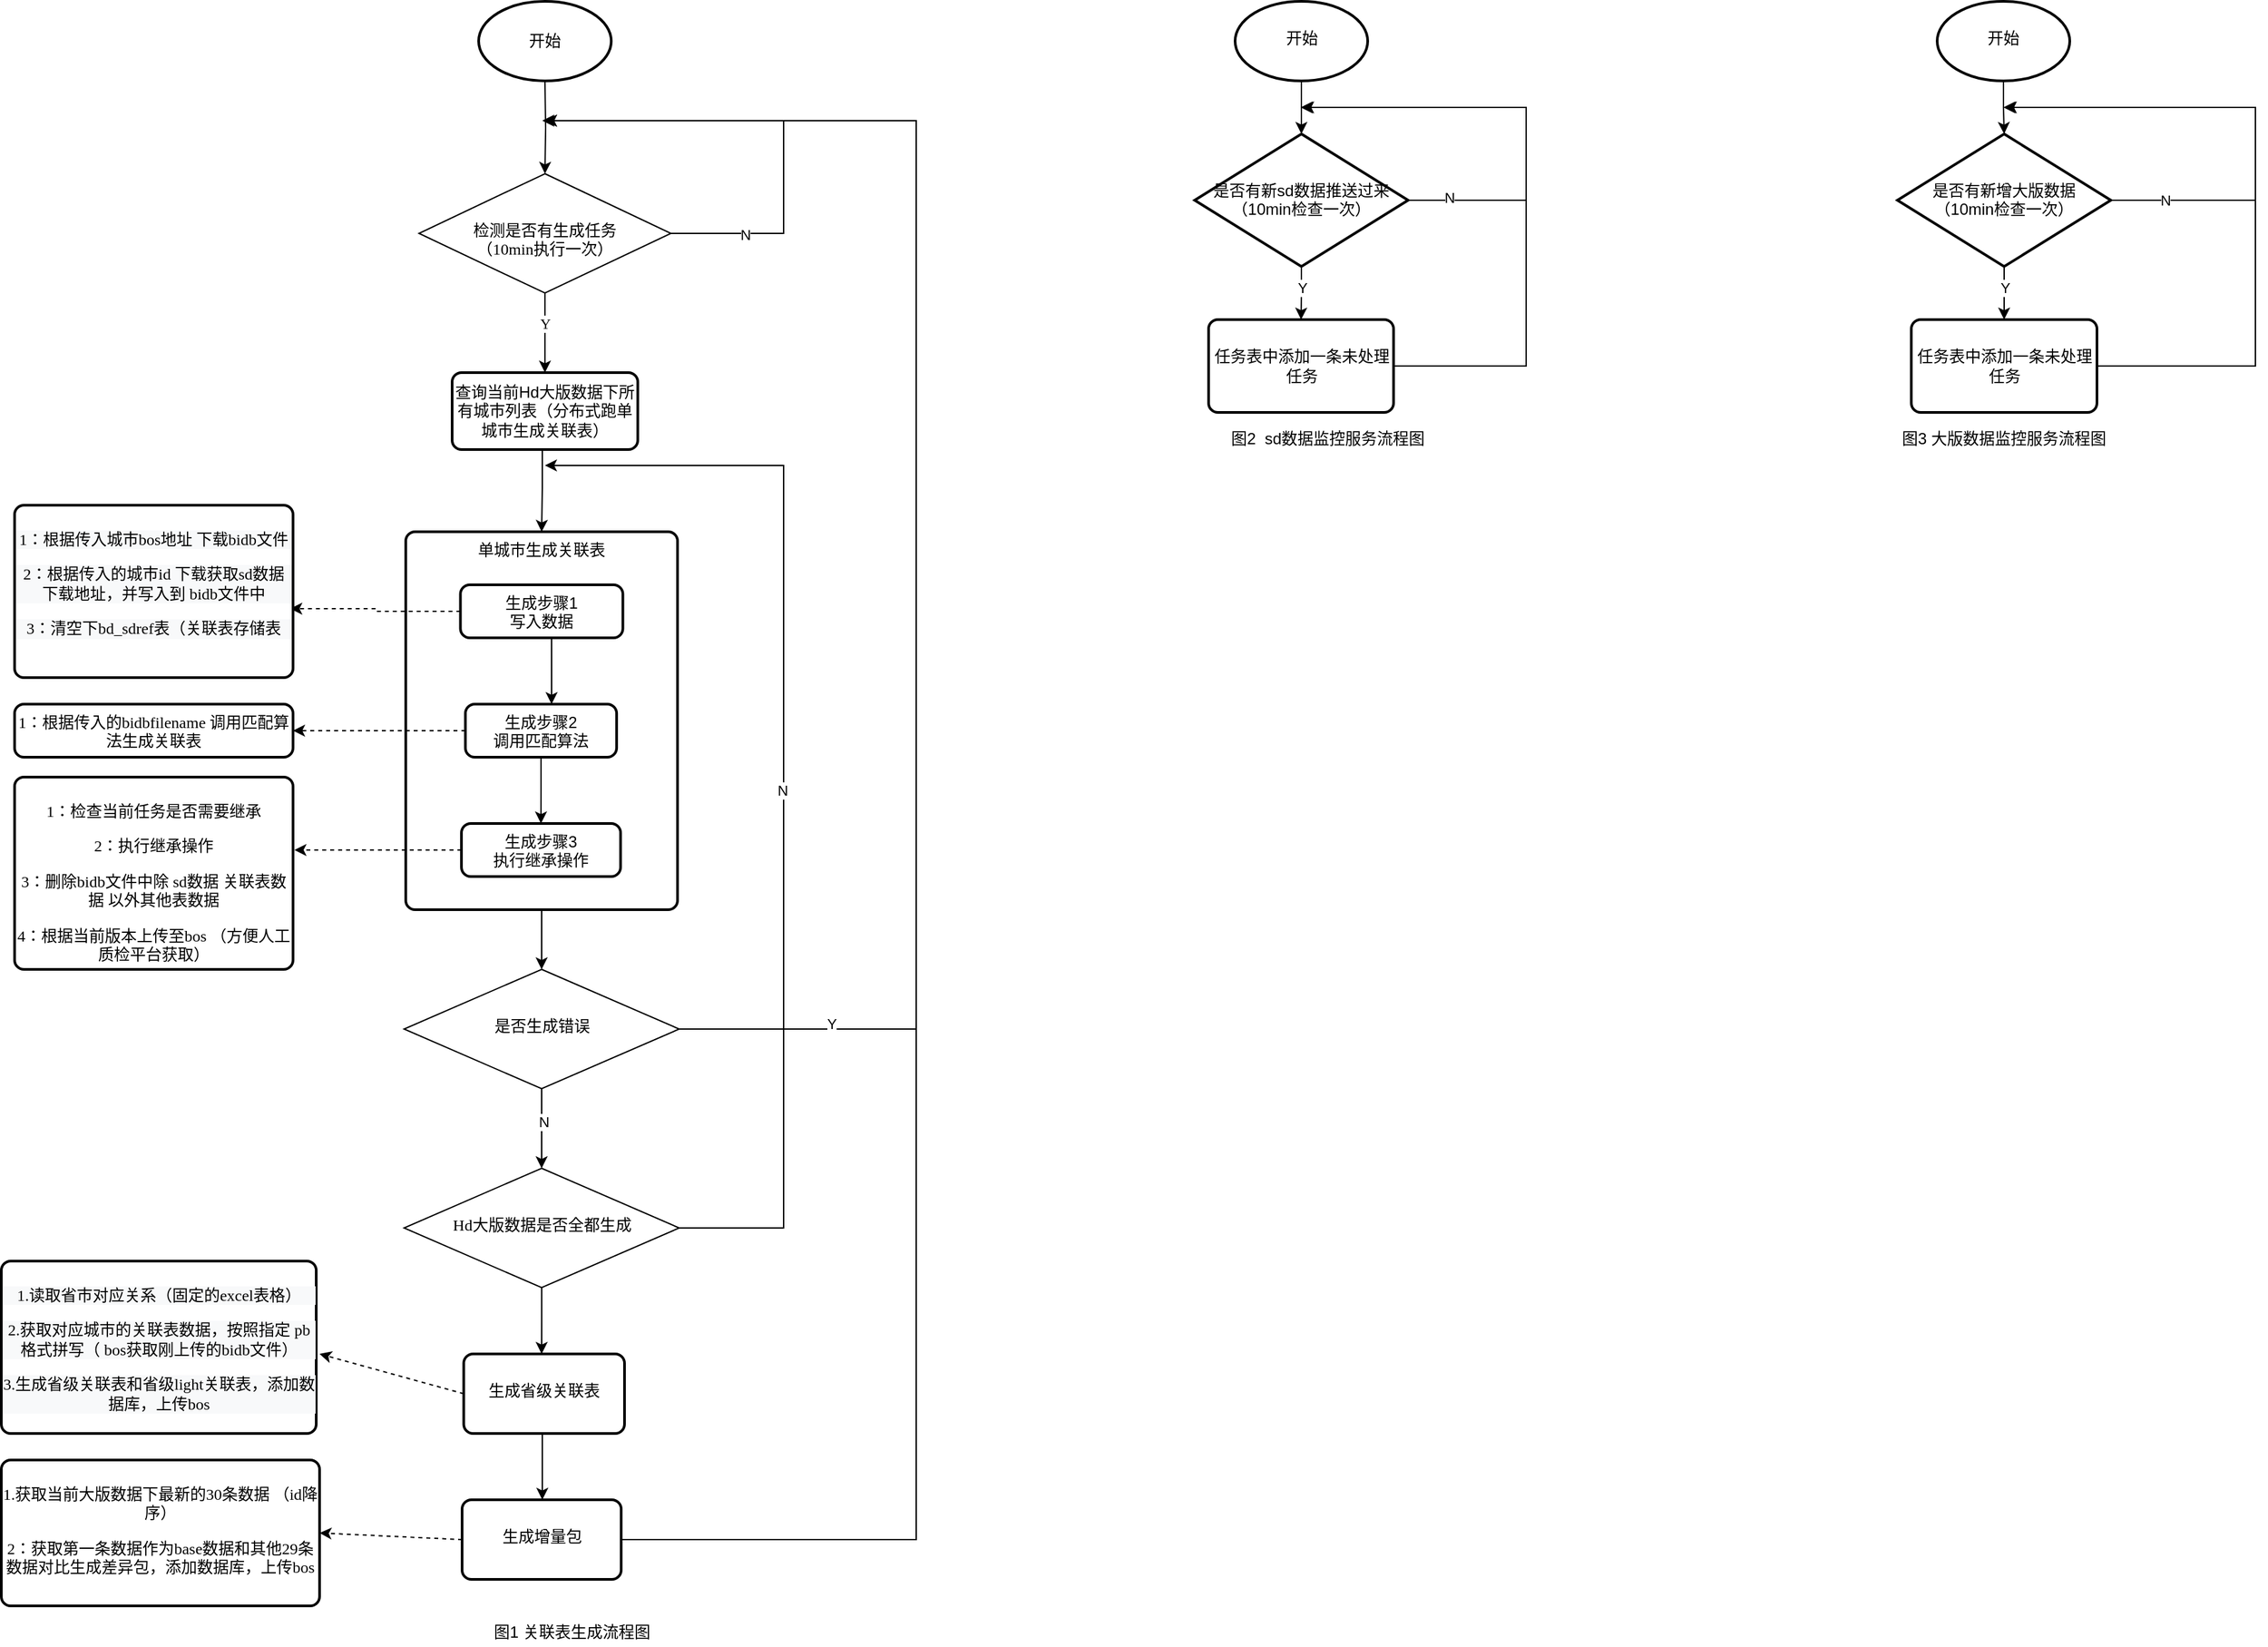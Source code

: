 <mxfile version="15.6.0" type="github">
  <diagram id="X5KQz3rxx_h_TQ3K8cYE" name="Page-1">
    <mxGraphModel dx="1613" dy="468" grid="1" gridSize="10" guides="1" tooltips="1" connect="1" arrows="1" fold="1" page="1" pageScale="1" pageWidth="827" pageHeight="1169" background="#ffffff" math="0" shadow="0">
      <root>
        <mxCell id="0" />
        <mxCell id="1" parent="0" />
        <mxCell id="eWdhQGMyC3yhiPP8geCY-25" value="" style="edgeStyle=orthogonalEdgeStyle;rounded=0;orthogonalLoop=1;jettySize=auto;html=1;fontFamily=Verdana;" parent="1" target="eWdhQGMyC3yhiPP8geCY-24" edge="1">
          <mxGeometry relative="1" as="geometry">
            <mxPoint x="-310" y="230" as="sourcePoint" />
          </mxGeometry>
        </mxCell>
        <mxCell id="wXMktmDXNLtLzAhjk9bb-2" style="edgeStyle=orthogonalEdgeStyle;rounded=0;orthogonalLoop=1;jettySize=auto;html=1;exitX=1;exitY=0.5;exitDx=0;exitDy=0;" edge="1" parent="1" source="eWdhQGMyC3yhiPP8geCY-24">
          <mxGeometry relative="1" as="geometry">
            <mxPoint x="-310" y="260" as="targetPoint" />
            <Array as="points">
              <mxPoint x="-130" y="345" />
              <mxPoint x="-130" y="260" />
            </Array>
          </mxGeometry>
        </mxCell>
        <mxCell id="wXMktmDXNLtLzAhjk9bb-3" value="N" style="edgeLabel;html=1;align=center;verticalAlign=middle;resizable=0;points=[];" vertex="1" connectable="0" parent="wXMktmDXNLtLzAhjk9bb-2">
          <mxGeometry x="-0.68" y="-1" relative="1" as="geometry">
            <mxPoint as="offset" />
          </mxGeometry>
        </mxCell>
        <mxCell id="eWdhQGMyC3yhiPP8geCY-24" value="&lt;br&gt;&lt;br&gt;检测是否有生成任务&lt;br&gt;（10min执行一次）" style="rhombus;whiteSpace=wrap;html=1;rounded=0;fontFamily=Verdana;verticalAlign=top;" parent="1" vertex="1">
          <mxGeometry x="-405" y="300" width="190" height="90" as="geometry" />
        </mxCell>
        <mxCell id="eWdhQGMyC3yhiPP8geCY-30" value="" style="endArrow=classic;html=1;rounded=0;fontFamily=Verdana;entryX=0.5;entryY=0;entryDx=0;entryDy=0;exitX=0.5;exitY=1;exitDx=0;exitDy=0;" parent="1" source="eWdhQGMyC3yhiPP8geCY-24" edge="1">
          <mxGeometry width="50" height="50" relative="1" as="geometry">
            <mxPoint x="-360" y="440" as="sourcePoint" />
            <mxPoint x="-310" y="450" as="targetPoint" />
          </mxGeometry>
        </mxCell>
        <mxCell id="eWdhQGMyC3yhiPP8geCY-32" value="Y" style="edgeLabel;html=1;align=center;verticalAlign=middle;resizable=0;points=[];fontFamily=Verdana;" parent="eWdhQGMyC3yhiPP8geCY-30" vertex="1" connectable="0">
          <mxGeometry x="-0.256" relative="1" as="geometry">
            <mxPoint as="offset" />
          </mxGeometry>
        </mxCell>
        <mxCell id="wXMktmDXNLtLzAhjk9bb-1" value="开始" style="strokeWidth=2;html=1;shape=mxgraph.flowchart.start_1;whiteSpace=wrap;" vertex="1" parent="1">
          <mxGeometry x="-360" y="170" width="100" height="60" as="geometry" />
        </mxCell>
        <mxCell id="wXMktmDXNLtLzAhjk9bb-18" style="edgeStyle=orthogonalEdgeStyle;rounded=0;orthogonalLoop=1;jettySize=auto;html=1;exitX=0.5;exitY=1;exitDx=0;exitDy=0;entryX=0.5;entryY=0;entryDx=0;entryDy=0;" edge="1" parent="1" source="wXMktmDXNLtLzAhjk9bb-4" target="wXMktmDXNLtLzAhjk9bb-5">
          <mxGeometry relative="1" as="geometry">
            <Array as="points">
              <mxPoint x="-312" y="508" />
              <mxPoint x="-312" y="537" />
            </Array>
          </mxGeometry>
        </mxCell>
        <mxCell id="wXMktmDXNLtLzAhjk9bb-4" value="查询当前Hd大版数据下所有城市列表（分布式跑单城市生成关联表）" style="rounded=1;whiteSpace=wrap;html=1;absoluteArcSize=1;arcSize=14;strokeWidth=2;" vertex="1" parent="1">
          <mxGeometry x="-380" y="450" width="140" height="58" as="geometry" />
        </mxCell>
        <mxCell id="wXMktmDXNLtLzAhjk9bb-24" style="edgeStyle=orthogonalEdgeStyle;rounded=0;orthogonalLoop=1;jettySize=auto;html=1;exitX=0.5;exitY=1;exitDx=0;exitDy=0;entryX=0.5;entryY=0;entryDx=0;entryDy=0;" edge="1" parent="1" source="wXMktmDXNLtLzAhjk9bb-5" target="wXMktmDXNLtLzAhjk9bb-19">
          <mxGeometry relative="1" as="geometry" />
        </mxCell>
        <mxCell id="wXMktmDXNLtLzAhjk9bb-5" value="单城市生成关联表" style="rounded=1;whiteSpace=wrap;html=1;absoluteArcSize=1;arcSize=14;strokeWidth=2;verticalAlign=top;" vertex="1" parent="1">
          <mxGeometry x="-415" y="570" width="205" height="285" as="geometry" />
        </mxCell>
        <mxCell id="wXMktmDXNLtLzAhjk9bb-88" style="edgeStyle=orthogonalEdgeStyle;rounded=0;orthogonalLoop=1;jettySize=auto;html=1;exitX=0;exitY=0.5;exitDx=0;exitDy=0;entryX=0.99;entryY=0.6;entryDx=0;entryDy=0;entryPerimeter=0;dashed=1;" edge="1" parent="1" source="wXMktmDXNLtLzAhjk9bb-6" target="wXMktmDXNLtLzAhjk9bb-86">
          <mxGeometry relative="1" as="geometry">
            <Array as="points">
              <mxPoint x="-437" y="630" />
              <mxPoint x="-437" y="628" />
            </Array>
          </mxGeometry>
        </mxCell>
        <mxCell id="wXMktmDXNLtLzAhjk9bb-6" value="生成步骤1&lt;br&gt;写入数据" style="rounded=1;whiteSpace=wrap;html=1;absoluteArcSize=1;arcSize=14;strokeWidth=2;verticalAlign=top;" vertex="1" parent="1">
          <mxGeometry x="-373.75" y="610" width="122.5" height="40" as="geometry" />
        </mxCell>
        <mxCell id="wXMktmDXNLtLzAhjk9bb-15" value="" style="edgeStyle=orthogonalEdgeStyle;rounded=0;orthogonalLoop=1;jettySize=auto;html=1;" edge="1" parent="1" source="wXMktmDXNLtLzAhjk9bb-8" target="wXMktmDXNLtLzAhjk9bb-9">
          <mxGeometry relative="1" as="geometry" />
        </mxCell>
        <mxCell id="wXMktmDXNLtLzAhjk9bb-8" value="生成步骤2&lt;br&gt;调用匹配算法" style="rounded=1;whiteSpace=wrap;html=1;absoluteArcSize=1;arcSize=14;strokeWidth=2;verticalAlign=top;" vertex="1" parent="1">
          <mxGeometry x="-370" y="700" width="114.06" height="40" as="geometry" />
        </mxCell>
        <mxCell id="wXMktmDXNLtLzAhjk9bb-9" value="生成步骤3&lt;br&gt;执行继承操作" style="rounded=1;whiteSpace=wrap;html=1;absoluteArcSize=1;arcSize=14;strokeWidth=2;verticalAlign=top;" vertex="1" parent="1">
          <mxGeometry x="-372.97" y="790" width="120" height="40" as="geometry" />
        </mxCell>
        <mxCell id="wXMktmDXNLtLzAhjk9bb-14" value="" style="edgeStyle=orthogonalEdgeStyle;rounded=0;orthogonalLoop=1;jettySize=auto;html=1;fontFamily=Verdana;exitX=0.561;exitY=0.975;exitDx=0;exitDy=0;exitPerimeter=0;" edge="1" parent="1" source="wXMktmDXNLtLzAhjk9bb-6">
          <mxGeometry relative="1" as="geometry">
            <mxPoint x="-300" y="240" as="sourcePoint" />
            <mxPoint x="-305" y="700" as="targetPoint" />
            <Array as="points" />
          </mxGeometry>
        </mxCell>
        <mxCell id="wXMktmDXNLtLzAhjk9bb-22" style="edgeStyle=orthogonalEdgeStyle;rounded=0;orthogonalLoop=1;jettySize=auto;html=1;exitX=1;exitY=0.5;exitDx=0;exitDy=0;" edge="1" parent="1" source="wXMktmDXNLtLzAhjk9bb-19">
          <mxGeometry relative="1" as="geometry">
            <mxPoint x="-310" y="260" as="targetPoint" />
            <Array as="points">
              <mxPoint x="-30" y="945" />
              <mxPoint x="-30" y="260" />
            </Array>
          </mxGeometry>
        </mxCell>
        <mxCell id="wXMktmDXNLtLzAhjk9bb-23" value="Y" style="edgeLabel;html=1;align=center;verticalAlign=middle;resizable=0;points=[];" vertex="1" connectable="0" parent="wXMktmDXNLtLzAhjk9bb-22">
          <mxGeometry x="-0.801" y="4" relative="1" as="geometry">
            <mxPoint as="offset" />
          </mxGeometry>
        </mxCell>
        <mxCell id="wXMktmDXNLtLzAhjk9bb-29" value="" style="edgeStyle=orthogonalEdgeStyle;rounded=0;orthogonalLoop=1;jettySize=auto;html=1;" edge="1" parent="1" source="wXMktmDXNLtLzAhjk9bb-19" target="wXMktmDXNLtLzAhjk9bb-25">
          <mxGeometry relative="1" as="geometry" />
        </mxCell>
        <mxCell id="wXMktmDXNLtLzAhjk9bb-41" value="N" style="edgeLabel;html=1;align=center;verticalAlign=middle;resizable=0;points=[];" vertex="1" connectable="0" parent="wXMktmDXNLtLzAhjk9bb-29">
          <mxGeometry x="-0.167" y="1" relative="1" as="geometry">
            <mxPoint as="offset" />
          </mxGeometry>
        </mxCell>
        <mxCell id="wXMktmDXNLtLzAhjk9bb-19" value="&lt;br&gt;&lt;br&gt;是否生成错误" style="rhombus;whiteSpace=wrap;html=1;rounded=0;fontFamily=Verdana;verticalAlign=top;" vertex="1" parent="1">
          <mxGeometry x="-416.25" y="900" width="207.5" height="90" as="geometry" />
        </mxCell>
        <mxCell id="wXMktmDXNLtLzAhjk9bb-26" style="edgeStyle=orthogonalEdgeStyle;rounded=0;orthogonalLoop=1;jettySize=auto;html=1;exitX=1;exitY=0.5;exitDx=0;exitDy=0;" edge="1" parent="1" source="wXMktmDXNLtLzAhjk9bb-25">
          <mxGeometry relative="1" as="geometry">
            <mxPoint x="-310" y="520" as="targetPoint" />
            <Array as="points">
              <mxPoint x="-130" y="1095" />
              <mxPoint x="-130" y="520" />
            </Array>
          </mxGeometry>
        </mxCell>
        <mxCell id="wXMktmDXNLtLzAhjk9bb-28" value="N" style="edgeLabel;html=1;align=center;verticalAlign=middle;resizable=0;points=[];" vertex="1" connectable="0" parent="wXMktmDXNLtLzAhjk9bb-26">
          <mxGeometry x="-0.018" y="1" relative="1" as="geometry">
            <mxPoint as="offset" />
          </mxGeometry>
        </mxCell>
        <mxCell id="wXMktmDXNLtLzAhjk9bb-35" style="edgeStyle=orthogonalEdgeStyle;rounded=0;orthogonalLoop=1;jettySize=auto;html=1;" edge="1" parent="1" source="wXMktmDXNLtLzAhjk9bb-25">
          <mxGeometry relative="1" as="geometry">
            <mxPoint x="-312.5" y="1190" as="targetPoint" />
          </mxGeometry>
        </mxCell>
        <mxCell id="wXMktmDXNLtLzAhjk9bb-25" value="&lt;br&gt;&lt;br&gt;Hd大版数据是否全都生成" style="rhombus;whiteSpace=wrap;html=1;rounded=0;fontFamily=Verdana;verticalAlign=top;" vertex="1" parent="1">
          <mxGeometry x="-416.25" y="1050" width="207.5" height="90" as="geometry" />
        </mxCell>
        <mxCell id="wXMktmDXNLtLzAhjk9bb-37" value="" style="edgeStyle=orthogonalEdgeStyle;rounded=0;orthogonalLoop=1;jettySize=auto;html=1;" edge="1" parent="1" source="wXMktmDXNLtLzAhjk9bb-31" target="wXMktmDXNLtLzAhjk9bb-32">
          <mxGeometry relative="1" as="geometry">
            <Array as="points">
              <mxPoint x="-312" y="1290" />
              <mxPoint x="-312" y="1290" />
            </Array>
          </mxGeometry>
        </mxCell>
        <mxCell id="wXMktmDXNLtLzAhjk9bb-31" value="&lt;br&gt;生成省级关联表" style="rounded=1;whiteSpace=wrap;html=1;absoluteArcSize=1;arcSize=14;strokeWidth=2;verticalAlign=top;" vertex="1" parent="1">
          <mxGeometry x="-371.25" y="1190" width="121.25" height="60" as="geometry" />
        </mxCell>
        <mxCell id="wXMktmDXNLtLzAhjk9bb-32" value="&lt;br&gt;生成增量包" style="rounded=1;whiteSpace=wrap;html=1;absoluteArcSize=1;arcSize=14;strokeWidth=2;verticalAlign=top;" vertex="1" parent="1">
          <mxGeometry x="-372.5" y="1300" width="120" height="60" as="geometry" />
        </mxCell>
        <mxCell id="wXMktmDXNLtLzAhjk9bb-40" value="" style="edgeStyle=orthogonalEdgeStyle;rounded=0;orthogonalLoop=1;jettySize=auto;html=1;exitX=1;exitY=0.5;exitDx=0;exitDy=0;" edge="1" parent="1" source="wXMktmDXNLtLzAhjk9bb-32">
          <mxGeometry relative="1" as="geometry">
            <mxPoint x="-302" y="1260" as="sourcePoint" />
            <mxPoint x="-312" y="260" as="targetPoint" />
            <Array as="points">
              <mxPoint x="-30" y="1330" />
              <mxPoint x="-30" y="260" />
            </Array>
          </mxGeometry>
        </mxCell>
        <mxCell id="wXMktmDXNLtLzAhjk9bb-61" style="edgeStyle=orthogonalEdgeStyle;rounded=0;orthogonalLoop=1;jettySize=auto;html=1;exitX=0.5;exitY=1;exitDx=0;exitDy=0;exitPerimeter=0;entryX=0.5;entryY=0;entryDx=0;entryDy=0;entryPerimeter=0;" edge="1" parent="1" source="wXMktmDXNLtLzAhjk9bb-59" target="wXMktmDXNLtLzAhjk9bb-60">
          <mxGeometry relative="1" as="geometry" />
        </mxCell>
        <mxCell id="wXMktmDXNLtLzAhjk9bb-59" value="&lt;br&gt;开始" style="strokeWidth=2;html=1;shape=mxgraph.flowchart.start_1;whiteSpace=wrap;verticalAlign=top;" vertex="1" parent="1">
          <mxGeometry x="210.5" y="170" width="100" height="60" as="geometry" />
        </mxCell>
        <mxCell id="wXMktmDXNLtLzAhjk9bb-67" style="edgeStyle=orthogonalEdgeStyle;rounded=0;orthogonalLoop=1;jettySize=auto;html=1;exitX=0.5;exitY=1;exitDx=0;exitDy=0;exitPerimeter=0;entryX=0.5;entryY=0;entryDx=0;entryDy=0;" edge="1" parent="1" source="wXMktmDXNLtLzAhjk9bb-60" target="wXMktmDXNLtLzAhjk9bb-66">
          <mxGeometry relative="1" as="geometry" />
        </mxCell>
        <mxCell id="wXMktmDXNLtLzAhjk9bb-68" value="Y" style="edgeLabel;html=1;align=center;verticalAlign=middle;resizable=0;points=[];" vertex="1" connectable="0" parent="wXMktmDXNLtLzAhjk9bb-67">
          <mxGeometry x="-0.2" relative="1" as="geometry">
            <mxPoint as="offset" />
          </mxGeometry>
        </mxCell>
        <mxCell id="wXMktmDXNLtLzAhjk9bb-105" style="edgeStyle=orthogonalEdgeStyle;rounded=0;orthogonalLoop=1;jettySize=auto;html=1;exitX=1;exitY=0.5;exitDx=0;exitDy=0;exitPerimeter=0;" edge="1" parent="1" source="wXMktmDXNLtLzAhjk9bb-60">
          <mxGeometry relative="1" as="geometry">
            <mxPoint x="261" y="250" as="targetPoint" />
            <Array as="points">
              <mxPoint x="430" y="320" />
              <mxPoint x="430" y="250" />
              <mxPoint x="280" y="250" />
            </Array>
          </mxGeometry>
        </mxCell>
        <mxCell id="wXMktmDXNLtLzAhjk9bb-106" value="N" style="edgeLabel;html=1;align=center;verticalAlign=middle;resizable=0;points=[];" vertex="1" connectable="0" parent="wXMktmDXNLtLzAhjk9bb-105">
          <mxGeometry x="-0.811" y="2" relative="1" as="geometry">
            <mxPoint as="offset" />
          </mxGeometry>
        </mxCell>
        <mxCell id="wXMktmDXNLtLzAhjk9bb-60" value="&lt;br&gt;&lt;br&gt;是否有新sd数据推送过来（10min检查一次）" style="strokeWidth=2;html=1;shape=mxgraph.flowchart.decision;whiteSpace=wrap;verticalAlign=top;" vertex="1" parent="1">
          <mxGeometry x="180" y="270" width="161" height="100" as="geometry" />
        </mxCell>
        <mxCell id="wXMktmDXNLtLzAhjk9bb-66" value="&lt;br&gt;任务表中添加一条未处理任务" style="rounded=1;whiteSpace=wrap;html=1;absoluteArcSize=1;arcSize=14;strokeWidth=2;verticalAlign=top;" vertex="1" parent="1">
          <mxGeometry x="190.5" y="410" width="139.5" height="70" as="geometry" />
        </mxCell>
        <mxCell id="wXMktmDXNLtLzAhjk9bb-70" style="edgeStyle=orthogonalEdgeStyle;rounded=0;orthogonalLoop=1;jettySize=auto;html=1;exitX=0.5;exitY=1;exitDx=0;exitDy=0;exitPerimeter=0;entryX=0.5;entryY=0;entryDx=0;entryDy=0;entryPerimeter=0;" edge="1" parent="1" source="wXMktmDXNLtLzAhjk9bb-71" target="wXMktmDXNLtLzAhjk9bb-75">
          <mxGeometry relative="1" as="geometry" />
        </mxCell>
        <mxCell id="wXMktmDXNLtLzAhjk9bb-71" value="&lt;br&gt;开始" style="strokeWidth=2;html=1;shape=mxgraph.flowchart.start_1;whiteSpace=wrap;verticalAlign=top;" vertex="1" parent="1">
          <mxGeometry x="740" y="170" width="100" height="60" as="geometry" />
        </mxCell>
        <mxCell id="wXMktmDXNLtLzAhjk9bb-72" value="" style="edgeStyle=orthogonalEdgeStyle;rounded=0;orthogonalLoop=1;jettySize=auto;html=1;exitX=1;exitY=0.5;exitDx=0;exitDy=0;exitPerimeter=0;" edge="1" parent="1" source="wXMktmDXNLtLzAhjk9bb-75">
          <mxGeometry relative="1" as="geometry">
            <mxPoint x="791" y="250" as="targetPoint" />
            <Array as="points">
              <mxPoint x="980" y="320" />
              <mxPoint x="980" y="250" />
            </Array>
          </mxGeometry>
        </mxCell>
        <mxCell id="wXMktmDXNLtLzAhjk9bb-110" value="N" style="edgeLabel;html=1;align=center;verticalAlign=middle;resizable=0;points=[];" vertex="1" connectable="0" parent="wXMktmDXNLtLzAhjk9bb-72">
          <mxGeometry x="-0.779" relative="1" as="geometry">
            <mxPoint as="offset" />
          </mxGeometry>
        </mxCell>
        <mxCell id="wXMktmDXNLtLzAhjk9bb-73" style="edgeStyle=orthogonalEdgeStyle;rounded=0;orthogonalLoop=1;jettySize=auto;html=1;exitX=0.5;exitY=1;exitDx=0;exitDy=0;exitPerimeter=0;entryX=0.5;entryY=0;entryDx=0;entryDy=0;" edge="1" parent="1" source="wXMktmDXNLtLzAhjk9bb-75" target="wXMktmDXNLtLzAhjk9bb-77">
          <mxGeometry relative="1" as="geometry" />
        </mxCell>
        <mxCell id="wXMktmDXNLtLzAhjk9bb-74" value="Y" style="edgeLabel;html=1;align=center;verticalAlign=middle;resizable=0;points=[];" vertex="1" connectable="0" parent="wXMktmDXNLtLzAhjk9bb-73">
          <mxGeometry x="-0.2" relative="1" as="geometry">
            <mxPoint as="offset" />
          </mxGeometry>
        </mxCell>
        <mxCell id="wXMktmDXNLtLzAhjk9bb-75" value="&lt;br&gt;&lt;br&gt;是否有新增大版数据&lt;br&gt;（10min检查一次）" style="strokeWidth=2;html=1;shape=mxgraph.flowchart.decision;whiteSpace=wrap;verticalAlign=top;" vertex="1" parent="1">
          <mxGeometry x="710" y="270" width="161" height="100" as="geometry" />
        </mxCell>
        <mxCell id="wXMktmDXNLtLzAhjk9bb-111" style="edgeStyle=orthogonalEdgeStyle;rounded=0;orthogonalLoop=1;jettySize=auto;html=1;exitX=1;exitY=0.5;exitDx=0;exitDy=0;" edge="1" parent="1" source="wXMktmDXNLtLzAhjk9bb-77">
          <mxGeometry relative="1" as="geometry">
            <mxPoint x="790" y="250" as="targetPoint" />
            <Array as="points">
              <mxPoint x="980" y="445" />
              <mxPoint x="980" y="250" />
            </Array>
          </mxGeometry>
        </mxCell>
        <mxCell id="wXMktmDXNLtLzAhjk9bb-77" value="&lt;br&gt;任务表中添加一条未处理任务" style="rounded=1;whiteSpace=wrap;html=1;absoluteArcSize=1;arcSize=14;strokeWidth=2;verticalAlign=top;" vertex="1" parent="1">
          <mxGeometry x="720.5" y="410" width="140" height="70" as="geometry" />
        </mxCell>
        <mxCell id="wXMktmDXNLtLzAhjk9bb-83" value="图1 关联表生成流程图" style="text;html=1;resizable=0;autosize=1;align=center;verticalAlign=middle;points=[];fillColor=none;strokeColor=none;rounded=0;" vertex="1" parent="1">
          <mxGeometry x="-355" y="1390" width="130" height="20" as="geometry" />
        </mxCell>
        <mxCell id="wXMktmDXNLtLzAhjk9bb-84" value="图2&amp;nbsp; sd数据监控服务流程图" style="text;html=1;align=center;verticalAlign=middle;resizable=0;points=[];autosize=1;strokeColor=none;fillColor=none;" vertex="1" parent="1">
          <mxGeometry x="200" y="490" width="160" height="20" as="geometry" />
        </mxCell>
        <mxCell id="wXMktmDXNLtLzAhjk9bb-85" value="图3 大版数据监控服务流程图" style="text;html=1;align=center;verticalAlign=middle;resizable=0;points=[];autosize=1;strokeColor=none;fillColor=none;" vertex="1" parent="1">
          <mxGeometry x="705" y="490" width="170" height="20" as="geometry" />
        </mxCell>
        <mxCell id="wXMktmDXNLtLzAhjk9bb-86" value="&lt;meta charset=&quot;utf-8&quot;&gt;&lt;p style=&quot;color: rgb(0, 0, 0); font-family: verdana; font-size: 12px; font-style: normal; font-weight: 400; letter-spacing: normal; text-align: center; text-indent: 0px; text-transform: none; word-spacing: 0px; background-color: rgb(248, 249, 250);&quot;&gt;1：根据传入城市bos地址 下载bidb文件&lt;/p&gt;&lt;p style=&quot;color: rgb(0, 0, 0); font-family: verdana; font-size: 12px; font-style: normal; font-weight: 400; letter-spacing: normal; text-align: center; text-indent: 0px; text-transform: none; word-spacing: 0px; background-color: rgb(248, 249, 250);&quot;&gt;2：根据传入的城市id 下载获取sd数据下载地址，并写入到 bidb文件中&lt;/p&gt;&lt;p style=&quot;color: rgb(0, 0, 0); font-family: verdana; font-size: 12px; font-style: normal; font-weight: 400; letter-spacing: normal; text-align: center; text-indent: 0px; text-transform: none; word-spacing: 0px; background-color: rgb(248, 249, 250);&quot;&gt;3：清空下bd_sdref表（关联表存储表&lt;/p&gt;" style="rounded=1;whiteSpace=wrap;html=1;absoluteArcSize=1;arcSize=14;strokeWidth=2;verticalAlign=top;" vertex="1" parent="1">
          <mxGeometry x="-710" y="550" width="210" height="130" as="geometry" />
        </mxCell>
        <mxCell id="wXMktmDXNLtLzAhjk9bb-89" value="&lt;span style=&quot;font-family: &amp;#34;verdana&amp;#34;&quot;&gt;1：根据传入的bidbfilename 调用匹配算法生成关联表&lt;/span&gt;" style="rounded=1;whiteSpace=wrap;html=1;absoluteArcSize=1;arcSize=14;strokeWidth=2;verticalAlign=top;" vertex="1" parent="1">
          <mxGeometry x="-710" y="700" width="210" height="40" as="geometry" />
        </mxCell>
        <mxCell id="wXMktmDXNLtLzAhjk9bb-94" value="&lt;p style=&quot;font-family: &amp;#34;verdana&amp;#34;&quot;&gt;1：检查当前任务是否需要继承&lt;/p&gt;&lt;p style=&quot;font-family: &amp;#34;verdana&amp;#34;&quot;&gt;2：执行继承操作&lt;/p&gt;&lt;p style=&quot;font-family: &amp;#34;verdana&amp;#34;&quot;&gt;3：删除bidb文件中除 sd数据 关联表数据 以外其他表数据&lt;/p&gt;&lt;p style=&quot;font-family: &amp;#34;verdana&amp;#34;&quot;&gt;4：根据当前版本上传至bos （方便人工质检平台获取）&lt;/p&gt;" style="rounded=1;whiteSpace=wrap;html=1;absoluteArcSize=1;arcSize=14;strokeWidth=2;verticalAlign=top;" vertex="1" parent="1">
          <mxGeometry x="-710" y="755" width="210" height="145" as="geometry" />
        </mxCell>
        <mxCell id="wXMktmDXNLtLzAhjk9bb-95" value="" style="endArrow=classic;html=1;rounded=0;dashed=1;exitX=0;exitY=0.5;exitDx=0;exitDy=0;entryX=1;entryY=0.5;entryDx=0;entryDy=0;" edge="1" parent="1" source="wXMktmDXNLtLzAhjk9bb-8" target="wXMktmDXNLtLzAhjk9bb-89">
          <mxGeometry width="50" height="50" relative="1" as="geometry">
            <mxPoint x="-480" y="750" as="sourcePoint" />
            <mxPoint x="-430" y="700" as="targetPoint" />
          </mxGeometry>
        </mxCell>
        <mxCell id="wXMktmDXNLtLzAhjk9bb-96" value="" style="endArrow=classic;html=1;rounded=0;dashed=1;exitX=0;exitY=0.5;exitDx=0;exitDy=0;entryX=1.005;entryY=0.379;entryDx=0;entryDy=0;entryPerimeter=0;" edge="1" parent="1" source="wXMktmDXNLtLzAhjk9bb-9" target="wXMktmDXNLtLzAhjk9bb-94">
          <mxGeometry width="50" height="50" relative="1" as="geometry">
            <mxPoint x="-450" y="780" as="sourcePoint" />
            <mxPoint x="-400" y="730" as="targetPoint" />
          </mxGeometry>
        </mxCell>
        <mxCell id="wXMktmDXNLtLzAhjk9bb-97" value="&lt;meta charset=&quot;utf-8&quot;&gt;&lt;p style=&quot;color: rgb(0, 0, 0); font-family: verdana; font-size: 12px; font-style: normal; font-weight: 400; letter-spacing: normal; text-align: center; text-indent: 0px; text-transform: none; word-spacing: 0px; background-color: rgb(248, 249, 250);&quot;&gt;1.读取省市对应关系（固定的excel表格）&lt;/p&gt;&lt;p style=&quot;color: rgb(0, 0, 0); font-family: verdana; font-size: 12px; font-style: normal; font-weight: 400; letter-spacing: normal; text-align: center; text-indent: 0px; text-transform: none; word-spacing: 0px; background-color: rgb(248, 249, 250);&quot;&gt;2.获取对应城市的关联表数据，按照指定 pb格式拼写（ bos获取刚上传的bidb文件）&lt;/p&gt;&lt;p style=&quot;color: rgb(0, 0, 0); font-family: verdana; font-size: 12px; font-style: normal; font-weight: 400; letter-spacing: normal; text-align: center; text-indent: 0px; text-transform: none; word-spacing: 0px; background-color: rgb(248, 249, 250);&quot;&gt;3.生成省级关联表和省级light关联表，添加数据库，上传bos&lt;/p&gt;" style="rounded=1;whiteSpace=wrap;html=1;absoluteArcSize=1;arcSize=14;strokeWidth=2;verticalAlign=top;" vertex="1" parent="1">
          <mxGeometry x="-720" y="1120" width="237.5" height="130" as="geometry" />
        </mxCell>
        <mxCell id="wXMktmDXNLtLzAhjk9bb-98" value="&lt;p style=&quot;font-family: &amp;#34;verdana&amp;#34;&quot;&gt;1.获取当前大版数据下最新的30条数据 （id降序）&lt;/p&gt;&lt;p style=&quot;font-family: &amp;#34;verdana&amp;#34;&quot;&gt;2：获取第一条数据作为base数据和其他29条数据对比生成差异包，添加数据库，上传bos&lt;/p&gt;" style="rounded=1;whiteSpace=wrap;html=1;absoluteArcSize=1;arcSize=14;strokeWidth=2;verticalAlign=top;" vertex="1" parent="1">
          <mxGeometry x="-720" y="1270" width="240" height="110" as="geometry" />
        </mxCell>
        <mxCell id="wXMktmDXNLtLzAhjk9bb-99" value="" style="endArrow=classic;html=1;rounded=0;dashed=1;exitX=0;exitY=0.5;exitDx=0;exitDy=0;" edge="1" parent="1" source="wXMktmDXNLtLzAhjk9bb-31">
          <mxGeometry width="50" height="50" relative="1" as="geometry">
            <mxPoint x="-440" y="1250" as="sourcePoint" />
            <mxPoint x="-480" y="1190" as="targetPoint" />
          </mxGeometry>
        </mxCell>
        <mxCell id="wXMktmDXNLtLzAhjk9bb-100" value="" style="endArrow=classic;html=1;rounded=0;dashed=1;exitX=0;exitY=0.5;exitDx=0;exitDy=0;entryX=1;entryY=0.5;entryDx=0;entryDy=0;" edge="1" parent="1" source="wXMktmDXNLtLzAhjk9bb-32" target="wXMktmDXNLtLzAhjk9bb-98">
          <mxGeometry width="50" height="50" relative="1" as="geometry">
            <mxPoint x="-440" y="1380" as="sourcePoint" />
            <mxPoint x="-390" y="1330" as="targetPoint" />
          </mxGeometry>
        </mxCell>
        <mxCell id="wXMktmDXNLtLzAhjk9bb-109" value="" style="endArrow=classic;html=1;rounded=0;exitX=1;exitY=0.5;exitDx=0;exitDy=0;" edge="1" parent="1" source="wXMktmDXNLtLzAhjk9bb-66">
          <mxGeometry width="50" height="50" relative="1" as="geometry">
            <mxPoint x="400" y="430" as="sourcePoint" />
            <mxPoint x="260" y="250" as="targetPoint" />
            <Array as="points">
              <mxPoint x="430" y="445" />
              <mxPoint x="430" y="250" />
            </Array>
          </mxGeometry>
        </mxCell>
      </root>
    </mxGraphModel>
  </diagram>
</mxfile>

